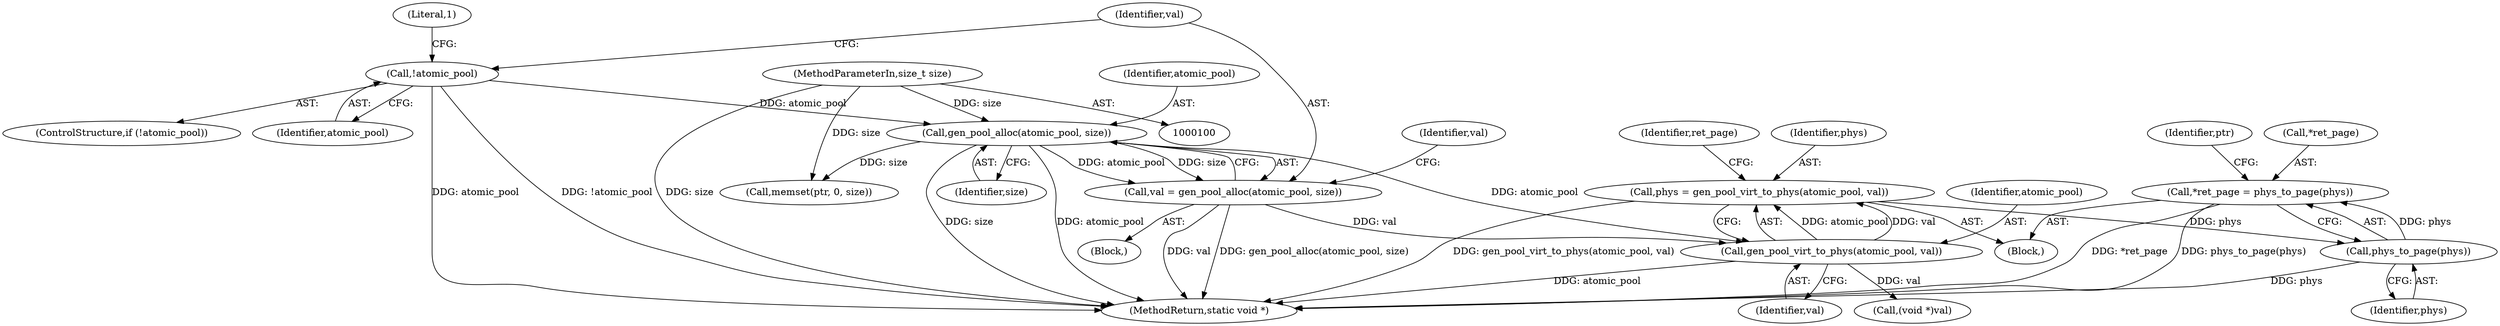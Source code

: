 digraph "0_linux_6829e274a623187c24f7cfc0e3d35f25d087fcc5@pointer" {
"1000133" [label="(Call,*ret_page = phys_to_page(phys))"];
"1000136" [label="(Call,phys_to_page(phys))"];
"1000128" [label="(Call,phys = gen_pool_virt_to_phys(atomic_pool, val))"];
"1000130" [label="(Call,gen_pool_virt_to_phys(atomic_pool, val))"];
"1000121" [label="(Call,gen_pool_alloc(atomic_pool, size))"];
"1000111" [label="(Call,!atomic_pool)"];
"1000101" [label="(MethodParameterIn,size_t size)"];
"1000119" [label="(Call,val = gen_pool_alloc(atomic_pool, size))"];
"1000140" [label="(Call,(void *)val)"];
"1000112" [label="(Identifier,atomic_pool)"];
"1000139" [label="(Identifier,ptr)"];
"1000122" [label="(Identifier,atomic_pool)"];
"1000126" [label="(Block,)"];
"1000101" [label="(MethodParameterIn,size_t size)"];
"1000111" [label="(Call,!atomic_pool)"];
"1000125" [label="(Identifier,val)"];
"1000147" [label="(Call,memset(ptr, 0, size))"];
"1000128" [label="(Call,phys = gen_pool_virt_to_phys(atomic_pool, val))"];
"1000133" [label="(Call,*ret_page = phys_to_page(phys))"];
"1000110" [label="(ControlStructure,if (!atomic_pool))"];
"1000131" [label="(Identifier,atomic_pool)"];
"1000136" [label="(Call,phys_to_page(phys))"];
"1000115" [label="(Literal,1)"];
"1000137" [label="(Identifier,phys)"];
"1000129" [label="(Identifier,phys)"];
"1000121" [label="(Call,gen_pool_alloc(atomic_pool, size))"];
"1000153" [label="(MethodReturn,static void *)"];
"1000130" [label="(Call,gen_pool_virt_to_phys(atomic_pool, val))"];
"1000123" [label="(Identifier,size)"];
"1000104" [label="(Block,)"];
"1000135" [label="(Identifier,ret_page)"];
"1000134" [label="(Call,*ret_page)"];
"1000132" [label="(Identifier,val)"];
"1000120" [label="(Identifier,val)"];
"1000119" [label="(Call,val = gen_pool_alloc(atomic_pool, size))"];
"1000133" -> "1000126"  [label="AST: "];
"1000133" -> "1000136"  [label="CFG: "];
"1000134" -> "1000133"  [label="AST: "];
"1000136" -> "1000133"  [label="AST: "];
"1000139" -> "1000133"  [label="CFG: "];
"1000133" -> "1000153"  [label="DDG: *ret_page"];
"1000133" -> "1000153"  [label="DDG: phys_to_page(phys)"];
"1000136" -> "1000133"  [label="DDG: phys"];
"1000136" -> "1000137"  [label="CFG: "];
"1000137" -> "1000136"  [label="AST: "];
"1000136" -> "1000153"  [label="DDG: phys"];
"1000128" -> "1000136"  [label="DDG: phys"];
"1000128" -> "1000126"  [label="AST: "];
"1000128" -> "1000130"  [label="CFG: "];
"1000129" -> "1000128"  [label="AST: "];
"1000130" -> "1000128"  [label="AST: "];
"1000135" -> "1000128"  [label="CFG: "];
"1000128" -> "1000153"  [label="DDG: gen_pool_virt_to_phys(atomic_pool, val)"];
"1000130" -> "1000128"  [label="DDG: atomic_pool"];
"1000130" -> "1000128"  [label="DDG: val"];
"1000130" -> "1000132"  [label="CFG: "];
"1000131" -> "1000130"  [label="AST: "];
"1000132" -> "1000130"  [label="AST: "];
"1000130" -> "1000153"  [label="DDG: atomic_pool"];
"1000121" -> "1000130"  [label="DDG: atomic_pool"];
"1000119" -> "1000130"  [label="DDG: val"];
"1000130" -> "1000140"  [label="DDG: val"];
"1000121" -> "1000119"  [label="AST: "];
"1000121" -> "1000123"  [label="CFG: "];
"1000122" -> "1000121"  [label="AST: "];
"1000123" -> "1000121"  [label="AST: "];
"1000119" -> "1000121"  [label="CFG: "];
"1000121" -> "1000153"  [label="DDG: size"];
"1000121" -> "1000153"  [label="DDG: atomic_pool"];
"1000121" -> "1000119"  [label="DDG: atomic_pool"];
"1000121" -> "1000119"  [label="DDG: size"];
"1000111" -> "1000121"  [label="DDG: atomic_pool"];
"1000101" -> "1000121"  [label="DDG: size"];
"1000121" -> "1000147"  [label="DDG: size"];
"1000111" -> "1000110"  [label="AST: "];
"1000111" -> "1000112"  [label="CFG: "];
"1000112" -> "1000111"  [label="AST: "];
"1000115" -> "1000111"  [label="CFG: "];
"1000120" -> "1000111"  [label="CFG: "];
"1000111" -> "1000153"  [label="DDG: atomic_pool"];
"1000111" -> "1000153"  [label="DDG: !atomic_pool"];
"1000101" -> "1000100"  [label="AST: "];
"1000101" -> "1000153"  [label="DDG: size"];
"1000101" -> "1000147"  [label="DDG: size"];
"1000119" -> "1000104"  [label="AST: "];
"1000120" -> "1000119"  [label="AST: "];
"1000125" -> "1000119"  [label="CFG: "];
"1000119" -> "1000153"  [label="DDG: gen_pool_alloc(atomic_pool, size)"];
"1000119" -> "1000153"  [label="DDG: val"];
}
